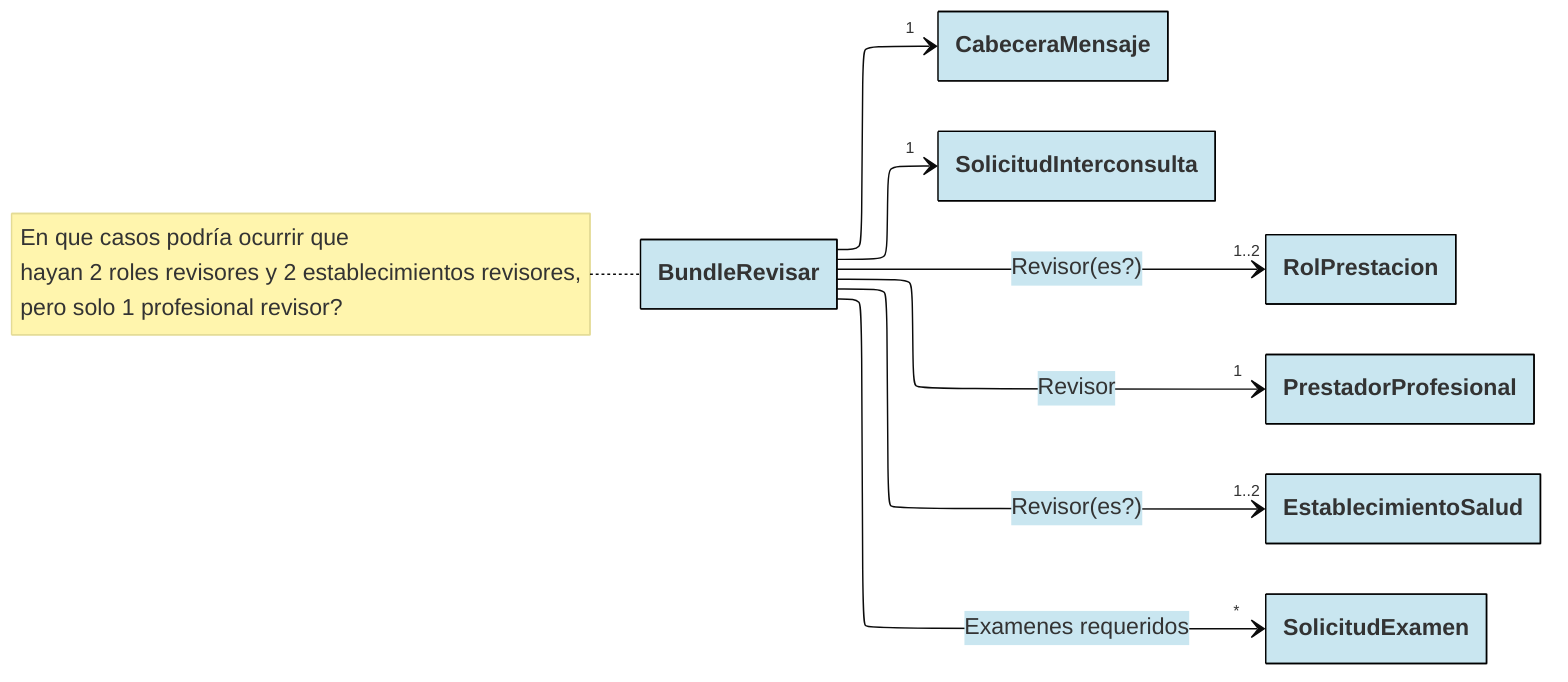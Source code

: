 ---
config:
  layout: elk
  theme: base
  class:
    hideEmptyMembersBox: true
  themeVariables:
    primaryBorderColor: "#000000"
    primaryColor: "#C9E6F0"
---

classDiagram
direction LR

BundleRevisar --> "1" CabeceraMensaje
link CabeceraMensaje "https://github.com/chris-f23/diagramas-fhir-tei/blob/main/docs/CabeceraMensaje.mmd"

BundleRevisar --> "1" SolicitudInterconsulta
link SolicitudInterconsulta "https://github.com/chris-f23/diagramas-fhir-tei/blob/main/docs/SolicitudInterconsulta.mmd"

BundleRevisar --> "1..2" RolPrestacion: Revisor(es?)
link RolPrestacion "https://github.com/chris-f23/diagramas-fhir-tei/blob/main/docs/RolPrestacion.mmd"

BundleRevisar --> "1" PrestadorProfesional: Revisor
link PrestadorProfesional "https://github.com/chris-f23/diagramas-fhir-tei/blob/main/docs/Prestador.mmd"

BundleRevisar --> "1..2" EstablecimientoSalud: Revisor(es?)
link EstablecimientoSalud "https://github.com/chris-f23/diagramas-fhir-tei/blob/main/docs/EstablecimientoSalud.mmd"

BundleRevisar --> "*" SolicitudExamen: Examenes requeridos
link SolicitudExamen "https://github.com/chris-f23/diagramas-fhir-tei/blob/main/docs/SolicitudExamen.mmd"
note for BundleRevisar "En que casos podría ocurrir que
hayan 2 roles revisores y 2 establecimientos revisores,
pero solo 1 profesional revisor?"

%% RolPrestacion ..> "1" EstablecimientoSalud
%% RolPrestacion ..> "1" PrestadorProfesional

%% SolicitudInterconsulta ..> "1" Paciente: Subject
%% SolicitudInterconsulta ..> "0..1" AtencionInicial: Encounter
%% SolicitudInterconsulta ..> "0..1" RolPrestacion: Requester


%% AtencionInicial ..> "1" Paciente: Subject
%% AtencionInicial ..> "1" CondicionDiagnostico: Diagnostico de inicio



%% SolicitudInterconsulta ..> "0..1" CondicionDiagnostico: Diagnostico de inicio
%% SolicitudInterconsulta ..> "*" AlergiaOIntolerancia: Alergias
%% SolicitudInterconsulta ..> "0..1" Observacion: Indice de comorbilidad
%% SolicitudInterconsulta ..> "0..1" Observacion: Es cuidador
%% SolicitudInterconsulta ..> "0..1" Observacion: Tiene discapacidad
%% SolicitudInterconsulta ..> "0..1" MotivoDerivacion: Motivo de derivación
%% SolicitudInterconsulta ..> "*" SolicitudExamen: Solicitudes de examenes
%% SolicitudInterconsulta ..> "*" Observacion: Resultados de examenes